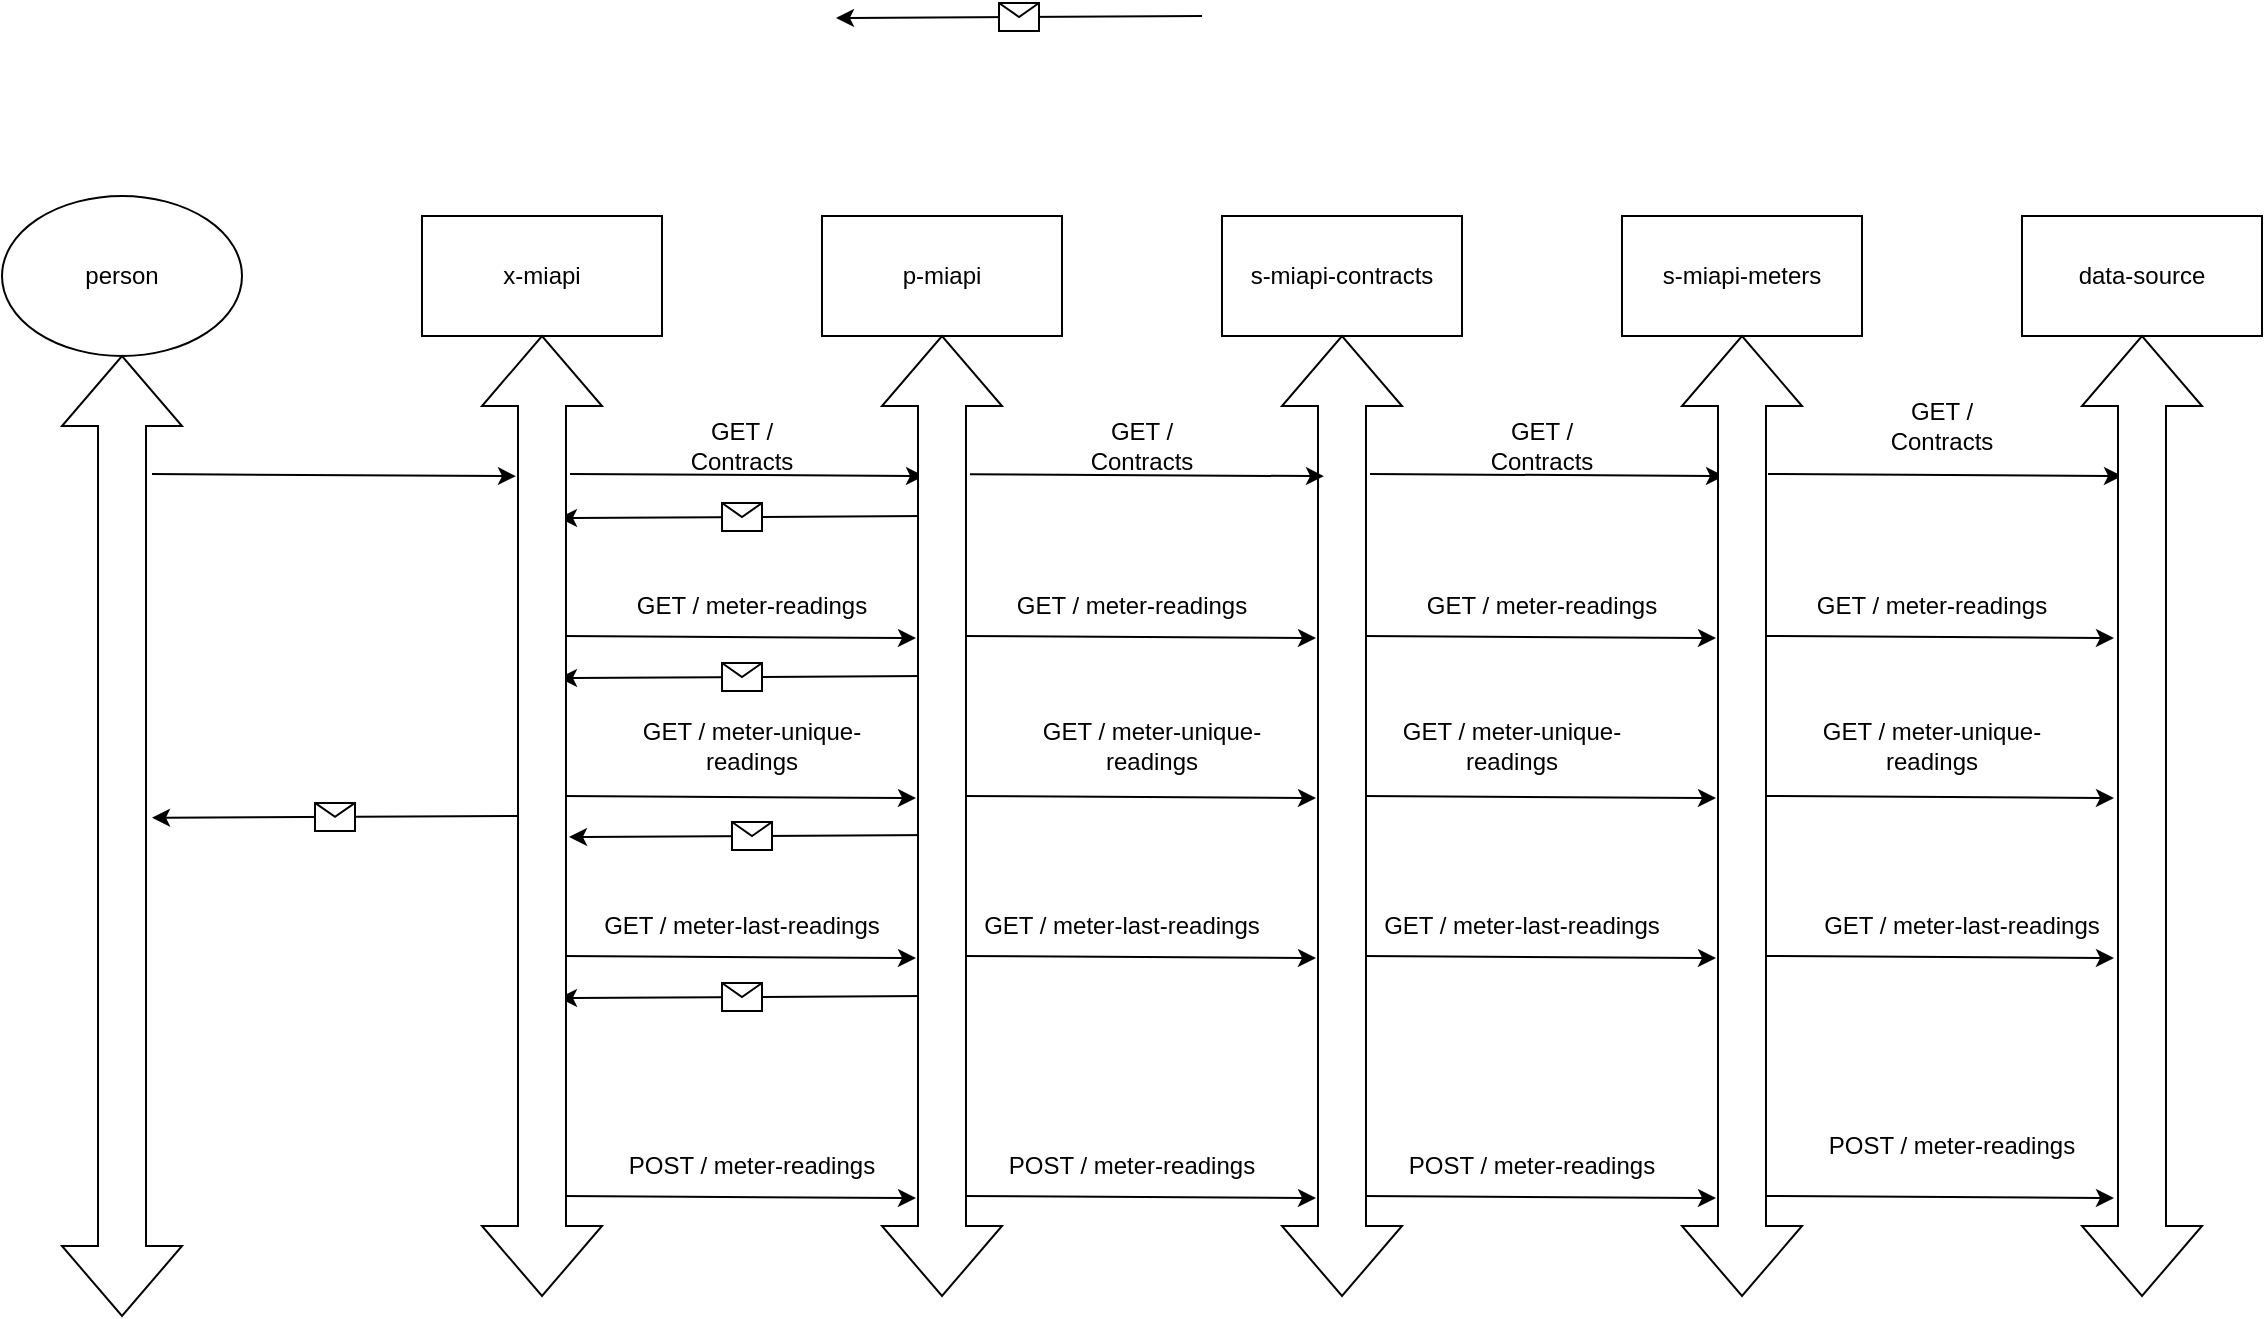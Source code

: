 <mxfile version="22.0.8" type="github">
  <diagram name="Page-1" id="Bg8vb0amJboV6Yh507zJ">
    <mxGraphModel dx="2236" dy="769" grid="1" gridSize="10" guides="1" tooltips="1" connect="1" arrows="1" fold="1" page="1" pageScale="1" pageWidth="850" pageHeight="1100" math="0" shadow="0">
      <root>
        <mxCell id="0" />
        <mxCell id="1" parent="0" />
        <mxCell id="gXaQUxc1edBTDkdp7_Vc-1" value="person" style="ellipse;whiteSpace=wrap;html=1;" vertex="1" parent="1">
          <mxGeometry x="-210" y="100" width="120" height="80" as="geometry" />
        </mxCell>
        <mxCell id="gXaQUxc1edBTDkdp7_Vc-2" value="x-miapi" style="rounded=0;whiteSpace=wrap;html=1;" vertex="1" parent="1">
          <mxGeometry y="110" width="120" height="60" as="geometry" />
        </mxCell>
        <mxCell id="gXaQUxc1edBTDkdp7_Vc-6" value="data-source" style="rounded=0;whiteSpace=wrap;html=1;" vertex="1" parent="1">
          <mxGeometry x="800" y="110" width="120" height="60" as="geometry" />
        </mxCell>
        <mxCell id="gXaQUxc1edBTDkdp7_Vc-10" value="s-miapi-meters" style="rounded=0;whiteSpace=wrap;html=1;" vertex="1" parent="1">
          <mxGeometry x="600" y="110" width="120" height="60" as="geometry" />
        </mxCell>
        <mxCell id="gXaQUxc1edBTDkdp7_Vc-12" value="s-miapi-contracts" style="rounded=0;whiteSpace=wrap;html=1;" vertex="1" parent="1">
          <mxGeometry x="400" y="110" width="120" height="60" as="geometry" />
        </mxCell>
        <mxCell id="gXaQUxc1edBTDkdp7_Vc-14" value="p-miapi" style="rounded=0;whiteSpace=wrap;html=1;" vertex="1" parent="1">
          <mxGeometry x="200" y="110" width="120" height="60" as="geometry" />
        </mxCell>
        <mxCell id="gXaQUxc1edBTDkdp7_Vc-19" value="" style="endArrow=classic;html=1;rounded=0;entryX=0.854;entryY=0.35;entryDx=0;entryDy=0;entryPerimeter=0;exitX=0.856;exitY=0.733;exitDx=0;exitDy=0;exitPerimeter=0;" edge="1" parent="1">
          <mxGeometry width="50" height="50" relative="1" as="geometry">
            <mxPoint x="270" y="600" as="sourcePoint" />
            <mxPoint x="447" y="601" as="targetPoint" />
          </mxGeometry>
        </mxCell>
        <mxCell id="gXaQUxc1edBTDkdp7_Vc-20" value="" style="endArrow=classic;html=1;rounded=0;entryX=0.854;entryY=0.35;entryDx=0;entryDy=0;entryPerimeter=0;exitX=0.856;exitY=0.733;exitDx=0;exitDy=0;exitPerimeter=0;" edge="1" parent="1">
          <mxGeometry width="50" height="50" relative="1" as="geometry">
            <mxPoint x="270" y="480" as="sourcePoint" />
            <mxPoint x="447" y="481" as="targetPoint" />
          </mxGeometry>
        </mxCell>
        <mxCell id="gXaQUxc1edBTDkdp7_Vc-21" value="" style="endArrow=classic;html=1;rounded=0;entryX=0.854;entryY=0.35;entryDx=0;entryDy=0;entryPerimeter=0;exitX=0.856;exitY=0.733;exitDx=0;exitDy=0;exitPerimeter=0;" edge="1" parent="1">
          <mxGeometry width="50" height="50" relative="1" as="geometry">
            <mxPoint x="270" y="400" as="sourcePoint" />
            <mxPoint x="447" y="401" as="targetPoint" />
          </mxGeometry>
        </mxCell>
        <mxCell id="gXaQUxc1edBTDkdp7_Vc-22" value="" style="endArrow=classic;html=1;rounded=0;entryX=0.854;entryY=0.35;entryDx=0;entryDy=0;entryPerimeter=0;exitX=0.856;exitY=0.733;exitDx=0;exitDy=0;exitPerimeter=0;" edge="1" parent="1">
          <mxGeometry width="50" height="50" relative="1" as="geometry">
            <mxPoint x="270" y="320" as="sourcePoint" />
            <mxPoint x="447" y="321" as="targetPoint" />
          </mxGeometry>
        </mxCell>
        <mxCell id="gXaQUxc1edBTDkdp7_Vc-23" value="" style="endArrow=classic;html=1;rounded=0;entryX=0.854;entryY=0.35;entryDx=0;entryDy=0;entryPerimeter=0;exitX=0.856;exitY=0.733;exitDx=0;exitDy=0;exitPerimeter=0;" edge="1" parent="1">
          <mxGeometry width="50" height="50" relative="1" as="geometry">
            <mxPoint x="474" y="239" as="sourcePoint" />
            <mxPoint x="651" y="240" as="targetPoint" />
          </mxGeometry>
        </mxCell>
        <mxCell id="gXaQUxc1edBTDkdp7_Vc-24" value="" style="endArrow=classic;html=1;rounded=0;entryX=0.854;entryY=0.35;entryDx=0;entryDy=0;entryPerimeter=0;exitX=0.856;exitY=0.733;exitDx=0;exitDy=0;exitPerimeter=0;" edge="1" parent="1">
          <mxGeometry width="50" height="50" relative="1" as="geometry">
            <mxPoint x="470" y="600" as="sourcePoint" />
            <mxPoint x="647" y="601" as="targetPoint" />
          </mxGeometry>
        </mxCell>
        <mxCell id="gXaQUxc1edBTDkdp7_Vc-25" value="" style="endArrow=classic;html=1;rounded=0;entryX=0.854;entryY=0.35;entryDx=0;entryDy=0;entryPerimeter=0;exitX=0.856;exitY=0.733;exitDx=0;exitDy=0;exitPerimeter=0;" edge="1" parent="1">
          <mxGeometry width="50" height="50" relative="1" as="geometry">
            <mxPoint x="470" y="480" as="sourcePoint" />
            <mxPoint x="647" y="481" as="targetPoint" />
          </mxGeometry>
        </mxCell>
        <mxCell id="gXaQUxc1edBTDkdp7_Vc-26" value="" style="endArrow=classic;html=1;rounded=0;entryX=0.854;entryY=0.35;entryDx=0;entryDy=0;entryPerimeter=0;exitX=0.856;exitY=0.733;exitDx=0;exitDy=0;exitPerimeter=0;" edge="1" parent="1">
          <mxGeometry width="50" height="50" relative="1" as="geometry">
            <mxPoint x="470" y="400" as="sourcePoint" />
            <mxPoint x="647" y="401" as="targetPoint" />
          </mxGeometry>
        </mxCell>
        <mxCell id="gXaQUxc1edBTDkdp7_Vc-27" value="" style="endArrow=classic;html=1;rounded=0;entryX=0.854;entryY=0.35;entryDx=0;entryDy=0;entryPerimeter=0;exitX=0.856;exitY=0.733;exitDx=0;exitDy=0;exitPerimeter=0;" edge="1" parent="1">
          <mxGeometry width="50" height="50" relative="1" as="geometry">
            <mxPoint x="470" y="320" as="sourcePoint" />
            <mxPoint x="647" y="321" as="targetPoint" />
          </mxGeometry>
        </mxCell>
        <mxCell id="gXaQUxc1edBTDkdp7_Vc-33" value="" style="endArrow=classic;html=1;rounded=0;entryX=0.854;entryY=0.35;entryDx=0;entryDy=0;entryPerimeter=0;exitX=0.856;exitY=0.733;exitDx=0;exitDy=0;exitPerimeter=0;" edge="1" parent="1">
          <mxGeometry width="50" height="50" relative="1" as="geometry">
            <mxPoint x="673" y="239" as="sourcePoint" />
            <mxPoint x="850" y="240" as="targetPoint" />
          </mxGeometry>
        </mxCell>
        <mxCell id="gXaQUxc1edBTDkdp7_Vc-34" value="" style="endArrow=classic;html=1;rounded=0;entryX=0.854;entryY=0.35;entryDx=0;entryDy=0;entryPerimeter=0;exitX=0.856;exitY=0.733;exitDx=0;exitDy=0;exitPerimeter=0;" edge="1" parent="1">
          <mxGeometry width="50" height="50" relative="1" as="geometry">
            <mxPoint x="669" y="600" as="sourcePoint" />
            <mxPoint x="846" y="601" as="targetPoint" />
          </mxGeometry>
        </mxCell>
        <mxCell id="gXaQUxc1edBTDkdp7_Vc-35" value="" style="endArrow=classic;html=1;rounded=0;entryX=0.854;entryY=0.35;entryDx=0;entryDy=0;entryPerimeter=0;exitX=0.856;exitY=0.733;exitDx=0;exitDy=0;exitPerimeter=0;" edge="1" parent="1">
          <mxGeometry width="50" height="50" relative="1" as="geometry">
            <mxPoint x="669" y="480" as="sourcePoint" />
            <mxPoint x="846" y="481" as="targetPoint" />
          </mxGeometry>
        </mxCell>
        <mxCell id="gXaQUxc1edBTDkdp7_Vc-36" value="" style="endArrow=classic;html=1;rounded=0;entryX=0.854;entryY=0.35;entryDx=0;entryDy=0;entryPerimeter=0;exitX=0.856;exitY=0.733;exitDx=0;exitDy=0;exitPerimeter=0;" edge="1" parent="1">
          <mxGeometry width="50" height="50" relative="1" as="geometry">
            <mxPoint x="669" y="400" as="sourcePoint" />
            <mxPoint x="846" y="401" as="targetPoint" />
          </mxGeometry>
        </mxCell>
        <mxCell id="gXaQUxc1edBTDkdp7_Vc-37" value="" style="endArrow=classic;html=1;rounded=0;entryX=0.854;entryY=0.35;entryDx=0;entryDy=0;entryPerimeter=0;exitX=0.856;exitY=0.733;exitDx=0;exitDy=0;exitPerimeter=0;" edge="1" parent="1">
          <mxGeometry width="50" height="50" relative="1" as="geometry">
            <mxPoint x="669" y="320" as="sourcePoint" />
            <mxPoint x="846" y="321" as="targetPoint" />
          </mxGeometry>
        </mxCell>
        <mxCell id="gXaQUxc1edBTDkdp7_Vc-38" value="" style="endArrow=classic;html=1;rounded=0;entryX=0.854;entryY=0.35;entryDx=0;entryDy=0;entryPerimeter=0;exitX=0.856;exitY=0.733;exitDx=0;exitDy=0;exitPerimeter=0;" edge="1" parent="1">
          <mxGeometry width="50" height="50" relative="1" as="geometry">
            <mxPoint x="74" y="239" as="sourcePoint" />
            <mxPoint x="251" y="240" as="targetPoint" />
          </mxGeometry>
        </mxCell>
        <mxCell id="gXaQUxc1edBTDkdp7_Vc-39" value="" style="endArrow=classic;html=1;rounded=0;entryX=0.854;entryY=0.35;entryDx=0;entryDy=0;entryPerimeter=0;exitX=0.856;exitY=0.733;exitDx=0;exitDy=0;exitPerimeter=0;" edge="1" parent="1">
          <mxGeometry width="50" height="50" relative="1" as="geometry">
            <mxPoint x="70" y="600" as="sourcePoint" />
            <mxPoint x="247" y="601" as="targetPoint" />
          </mxGeometry>
        </mxCell>
        <mxCell id="gXaQUxc1edBTDkdp7_Vc-40" value="" style="endArrow=classic;html=1;rounded=0;entryX=0.854;entryY=0.35;entryDx=0;entryDy=0;entryPerimeter=0;exitX=0.856;exitY=0.733;exitDx=0;exitDy=0;exitPerimeter=0;" edge="1" parent="1">
          <mxGeometry width="50" height="50" relative="1" as="geometry">
            <mxPoint x="70" y="480" as="sourcePoint" />
            <mxPoint x="247" y="481" as="targetPoint" />
          </mxGeometry>
        </mxCell>
        <mxCell id="gXaQUxc1edBTDkdp7_Vc-41" value="" style="endArrow=classic;html=1;rounded=0;entryX=0.854;entryY=0.35;entryDx=0;entryDy=0;entryPerimeter=0;exitX=0.856;exitY=0.733;exitDx=0;exitDy=0;exitPerimeter=0;" edge="1" parent="1">
          <mxGeometry width="50" height="50" relative="1" as="geometry">
            <mxPoint x="70" y="400" as="sourcePoint" />
            <mxPoint x="247" y="401" as="targetPoint" />
          </mxGeometry>
        </mxCell>
        <mxCell id="gXaQUxc1edBTDkdp7_Vc-42" value="" style="endArrow=classic;html=1;rounded=0;entryX=0.854;entryY=0.35;entryDx=0;entryDy=0;entryPerimeter=0;exitX=0.856;exitY=0.733;exitDx=0;exitDy=0;exitPerimeter=0;" edge="1" parent="1">
          <mxGeometry width="50" height="50" relative="1" as="geometry">
            <mxPoint x="70" y="320" as="sourcePoint" />
            <mxPoint x="247" y="321" as="targetPoint" />
          </mxGeometry>
        </mxCell>
        <mxCell id="gXaQUxc1edBTDkdp7_Vc-43" value="GET / Contracts" style="text;html=1;strokeColor=none;fillColor=none;align=center;verticalAlign=middle;whiteSpace=wrap;rounded=0;" vertex="1" parent="1">
          <mxGeometry x="330" y="210" width="60" height="30" as="geometry" />
        </mxCell>
        <mxCell id="gXaQUxc1edBTDkdp7_Vc-44" value="GET / Contracts" style="text;html=1;strokeColor=none;fillColor=none;align=center;verticalAlign=middle;whiteSpace=wrap;rounded=0;" vertex="1" parent="1">
          <mxGeometry x="130" y="210" width="60" height="30" as="geometry" />
        </mxCell>
        <mxCell id="gXaQUxc1edBTDkdp7_Vc-45" value="GET / Contracts" style="text;html=1;strokeColor=none;fillColor=none;align=center;verticalAlign=middle;whiteSpace=wrap;rounded=0;" vertex="1" parent="1">
          <mxGeometry x="530" y="210" width="60" height="30" as="geometry" />
        </mxCell>
        <mxCell id="gXaQUxc1edBTDkdp7_Vc-46" value="GET / meter-readings" style="text;html=1;strokeColor=none;fillColor=none;align=center;verticalAlign=middle;whiteSpace=wrap;rounded=0;" vertex="1" parent="1">
          <mxGeometry x="100" y="290" width="130" height="30" as="geometry" />
        </mxCell>
        <mxCell id="gXaQUxc1edBTDkdp7_Vc-48" value="GET / meter-unique-readings" style="text;html=1;strokeColor=none;fillColor=none;align=center;verticalAlign=middle;whiteSpace=wrap;rounded=0;" vertex="1" parent="1">
          <mxGeometry x="90" y="360" width="150" height="30" as="geometry" />
        </mxCell>
        <mxCell id="gXaQUxc1edBTDkdp7_Vc-49" value="GET / meter-last-readings" style="text;html=1;strokeColor=none;fillColor=none;align=center;verticalAlign=middle;whiteSpace=wrap;rounded=0;" vertex="1" parent="1">
          <mxGeometry x="90" y="450" width="140" height="30" as="geometry" />
        </mxCell>
        <mxCell id="gXaQUxc1edBTDkdp7_Vc-51" value="POST / meter-readings" style="text;html=1;strokeColor=none;fillColor=none;align=center;verticalAlign=middle;whiteSpace=wrap;rounded=0;" vertex="1" parent="1">
          <mxGeometry x="100" y="570" width="130" height="30" as="geometry" />
        </mxCell>
        <mxCell id="gXaQUxc1edBTDkdp7_Vc-52" value="GET / meter-readings" style="text;html=1;strokeColor=none;fillColor=none;align=center;verticalAlign=middle;whiteSpace=wrap;rounded=0;" vertex="1" parent="1">
          <mxGeometry x="495" y="290" width="130" height="30" as="geometry" />
        </mxCell>
        <mxCell id="gXaQUxc1edBTDkdp7_Vc-53" value="GET / meter-readings" style="text;html=1;strokeColor=none;fillColor=none;align=center;verticalAlign=middle;whiteSpace=wrap;rounded=0;" vertex="1" parent="1">
          <mxGeometry x="290" y="290" width="130" height="30" as="geometry" />
        </mxCell>
        <mxCell id="gXaQUxc1edBTDkdp7_Vc-54" value="GET / meter-unique-readings" style="text;html=1;strokeColor=none;fillColor=none;align=center;verticalAlign=middle;whiteSpace=wrap;rounded=0;" vertex="1" parent="1">
          <mxGeometry x="470" y="360" width="150" height="30" as="geometry" />
        </mxCell>
        <mxCell id="gXaQUxc1edBTDkdp7_Vc-55" value="GET / meter-unique-readings" style="text;html=1;strokeColor=none;fillColor=none;align=center;verticalAlign=middle;whiteSpace=wrap;rounded=0;" vertex="1" parent="1">
          <mxGeometry x="290" y="360" width="150" height="30" as="geometry" />
        </mxCell>
        <mxCell id="gXaQUxc1edBTDkdp7_Vc-57" value="GET / meter-last-readings" style="text;html=1;strokeColor=none;fillColor=none;align=center;verticalAlign=middle;whiteSpace=wrap;rounded=0;" vertex="1" parent="1">
          <mxGeometry x="480" y="450" width="140" height="30" as="geometry" />
        </mxCell>
        <mxCell id="gXaQUxc1edBTDkdp7_Vc-58" value="GET / meter-last-readings" style="text;html=1;strokeColor=none;fillColor=none;align=center;verticalAlign=middle;whiteSpace=wrap;rounded=0;" vertex="1" parent="1">
          <mxGeometry x="280" y="450" width="140" height="30" as="geometry" />
        </mxCell>
        <mxCell id="gXaQUxc1edBTDkdp7_Vc-61" value="POST / meter-readings" style="text;html=1;strokeColor=none;fillColor=none;align=center;verticalAlign=middle;whiteSpace=wrap;rounded=0;" vertex="1" parent="1">
          <mxGeometry x="490" y="570" width="130" height="30" as="geometry" />
        </mxCell>
        <mxCell id="gXaQUxc1edBTDkdp7_Vc-62" value="POST / meter-readings" style="text;html=1;strokeColor=none;fillColor=none;align=center;verticalAlign=middle;whiteSpace=wrap;rounded=0;" vertex="1" parent="1">
          <mxGeometry x="290" y="570" width="130" height="30" as="geometry" />
        </mxCell>
        <mxCell id="gXaQUxc1edBTDkdp7_Vc-65" value="GET / Contracts" style="text;html=1;strokeColor=none;fillColor=none;align=center;verticalAlign=middle;whiteSpace=wrap;rounded=0;" vertex="1" parent="1">
          <mxGeometry x="730" y="200" width="60" height="30" as="geometry" />
        </mxCell>
        <mxCell id="gXaQUxc1edBTDkdp7_Vc-67" value="GET / meter-readings" style="text;html=1;strokeColor=none;fillColor=none;align=center;verticalAlign=middle;whiteSpace=wrap;rounded=0;" vertex="1" parent="1">
          <mxGeometry x="690" y="290" width="130" height="30" as="geometry" />
        </mxCell>
        <mxCell id="gXaQUxc1edBTDkdp7_Vc-70" value="GET / meter-unique-readings" style="text;html=1;strokeColor=none;fillColor=none;align=center;verticalAlign=middle;whiteSpace=wrap;rounded=0;" vertex="1" parent="1">
          <mxGeometry x="680" y="360" width="150" height="30" as="geometry" />
        </mxCell>
        <mxCell id="gXaQUxc1edBTDkdp7_Vc-73" value="GET / meter-last-readings" style="text;html=1;strokeColor=none;fillColor=none;align=center;verticalAlign=middle;whiteSpace=wrap;rounded=0;" vertex="1" parent="1">
          <mxGeometry x="700" y="450" width="140" height="30" as="geometry" />
        </mxCell>
        <mxCell id="gXaQUxc1edBTDkdp7_Vc-75" value="POST / meter-readings" style="text;html=1;strokeColor=none;fillColor=none;align=center;verticalAlign=middle;whiteSpace=wrap;rounded=0;" vertex="1" parent="1">
          <mxGeometry x="700" y="560" width="130" height="30" as="geometry" />
        </mxCell>
        <mxCell id="gXaQUxc1edBTDkdp7_Vc-84" value="" style="endArrow=classic;html=1;rounded=0;exitX=0.5;exitY=0;exitDx=0;exitDy=18;exitPerimeter=0;entryX=0.519;entryY=0.75;entryDx=0;entryDy=0;entryPerimeter=0;" edge="1" parent="1">
          <mxGeometry relative="1" as="geometry">
            <mxPoint x="251.5" y="260" as="sourcePoint" />
            <mxPoint x="68.5" y="261" as="targetPoint" />
          </mxGeometry>
        </mxCell>
        <mxCell id="gXaQUxc1edBTDkdp7_Vc-85" value="" style="shape=message;html=1;outlineConnect=0;" vertex="1" parent="gXaQUxc1edBTDkdp7_Vc-84">
          <mxGeometry width="20" height="14" relative="1" as="geometry">
            <mxPoint x="-10" y="-7" as="offset" />
          </mxGeometry>
        </mxCell>
        <mxCell id="gXaQUxc1edBTDkdp7_Vc-86" value="" style="endArrow=classic;html=1;rounded=0;exitX=0.5;exitY=0;exitDx=0;exitDy=18;exitPerimeter=0;entryX=0.519;entryY=0.75;entryDx=0;entryDy=0;entryPerimeter=0;" edge="1" parent="1">
          <mxGeometry relative="1" as="geometry">
            <mxPoint x="251.5" y="340" as="sourcePoint" />
            <mxPoint x="68.5" y="341" as="targetPoint" />
          </mxGeometry>
        </mxCell>
        <mxCell id="gXaQUxc1edBTDkdp7_Vc-87" value="" style="shape=message;html=1;outlineConnect=0;" vertex="1" parent="gXaQUxc1edBTDkdp7_Vc-86">
          <mxGeometry width="20" height="14" relative="1" as="geometry">
            <mxPoint x="-10" y="-7" as="offset" />
          </mxGeometry>
        </mxCell>
        <mxCell id="gXaQUxc1edBTDkdp7_Vc-88" value="" style="endArrow=classic;html=1;rounded=0;exitX=0.5;exitY=0;exitDx=0;exitDy=18;exitPerimeter=0;entryX=0.519;entryY=0.75;entryDx=0;entryDy=0;entryPerimeter=0;" edge="1" parent="1">
          <mxGeometry relative="1" as="geometry">
            <mxPoint x="251.5" y="500" as="sourcePoint" />
            <mxPoint x="68.5" y="501" as="targetPoint" />
          </mxGeometry>
        </mxCell>
        <mxCell id="gXaQUxc1edBTDkdp7_Vc-89" value="" style="shape=message;html=1;outlineConnect=0;" vertex="1" parent="gXaQUxc1edBTDkdp7_Vc-88">
          <mxGeometry width="20" height="14" relative="1" as="geometry">
            <mxPoint x="-10" y="-7" as="offset" />
          </mxGeometry>
        </mxCell>
        <mxCell id="gXaQUxc1edBTDkdp7_Vc-90" value="" style="endArrow=classic;html=1;rounded=0;exitX=0.5;exitY=0;exitDx=0;exitDy=18;exitPerimeter=0;entryX=0.519;entryY=0.75;entryDx=0;entryDy=0;entryPerimeter=0;" edge="1" parent="1">
          <mxGeometry relative="1" as="geometry">
            <mxPoint x="256.5" y="419.5" as="sourcePoint" />
            <mxPoint x="73.5" y="420.5" as="targetPoint" />
          </mxGeometry>
        </mxCell>
        <mxCell id="gXaQUxc1edBTDkdp7_Vc-91" value="" style="shape=message;html=1;outlineConnect=0;" vertex="1" parent="gXaQUxc1edBTDkdp7_Vc-90">
          <mxGeometry width="20" height="14" relative="1" as="geometry">
            <mxPoint x="-10" y="-7" as="offset" />
          </mxGeometry>
        </mxCell>
        <mxCell id="gXaQUxc1edBTDkdp7_Vc-92" value="" style="endArrow=classic;html=1;rounded=0;exitX=0.5;exitY=0;exitDx=0;exitDy=18;exitPerimeter=0;entryX=0.519;entryY=0.75;entryDx=0;entryDy=0;entryPerimeter=0;" edge="1" parent="1">
          <mxGeometry relative="1" as="geometry">
            <mxPoint x="390" y="10" as="sourcePoint" />
            <mxPoint x="207" y="11" as="targetPoint" />
          </mxGeometry>
        </mxCell>
        <mxCell id="gXaQUxc1edBTDkdp7_Vc-93" value="" style="shape=message;html=1;outlineConnect=0;" vertex="1" parent="gXaQUxc1edBTDkdp7_Vc-92">
          <mxGeometry width="20" height="14" relative="1" as="geometry">
            <mxPoint x="-10" y="-7" as="offset" />
          </mxGeometry>
        </mxCell>
        <mxCell id="gXaQUxc1edBTDkdp7_Vc-7" value="" style="html=1;shadow=0;dashed=0;align=center;verticalAlign=middle;shape=mxgraph.arrows2.twoWayArrow;dy=0.6;dx=35;rotation=-90;" vertex="1" parent="1">
          <mxGeometry x="-180" y="380" width="480" height="60" as="geometry" />
        </mxCell>
        <mxCell id="gXaQUxc1edBTDkdp7_Vc-9" value="" style="html=1;shadow=0;dashed=0;align=center;verticalAlign=middle;shape=mxgraph.arrows2.twoWayArrow;dy=0.6;dx=35;rotation=-90;" vertex="1" parent="1">
          <mxGeometry x="-390" y="390" width="480" height="60" as="geometry" />
        </mxCell>
        <mxCell id="gXaQUxc1edBTDkdp7_Vc-11" value="" style="html=1;shadow=0;dashed=0;align=center;verticalAlign=middle;shape=mxgraph.arrows2.twoWayArrow;dy=0.6;dx=35;rotation=-90;" vertex="1" parent="1">
          <mxGeometry x="420" y="380" width="480" height="60" as="geometry" />
        </mxCell>
        <mxCell id="gXaQUxc1edBTDkdp7_Vc-13" value="" style="html=1;shadow=0;dashed=0;align=center;verticalAlign=middle;shape=mxgraph.arrows2.twoWayArrow;dy=0.6;dx=35;rotation=-90;" vertex="1" parent="1">
          <mxGeometry x="220" y="380" width="480" height="60" as="geometry" />
        </mxCell>
        <mxCell id="gXaQUxc1edBTDkdp7_Vc-15" value="" style="html=1;shadow=0;dashed=0;align=center;verticalAlign=middle;shape=mxgraph.arrows2.twoWayArrow;dy=0.6;dx=35;rotation=-90;" vertex="1" parent="1">
          <mxGeometry x="20" y="380" width="480" height="60" as="geometry" />
        </mxCell>
        <mxCell id="gXaQUxc1edBTDkdp7_Vc-16" value="" style="html=1;shadow=0;dashed=0;align=center;verticalAlign=middle;shape=mxgraph.arrows2.twoWayArrow;dy=0.6;dx=35;rotation=-90;" vertex="1" parent="1">
          <mxGeometry x="620" y="380" width="480" height="60" as="geometry" />
        </mxCell>
        <mxCell id="gXaQUxc1edBTDkdp7_Vc-17" value="" style="endArrow=classic;html=1;rounded=0;exitX=0.877;exitY=0.75;exitDx=0;exitDy=0;exitPerimeter=0;entryX=0.854;entryY=0.283;entryDx=0;entryDy=0;entryPerimeter=0;" edge="1" parent="1" source="gXaQUxc1edBTDkdp7_Vc-9" target="gXaQUxc1edBTDkdp7_Vc-7">
          <mxGeometry width="50" height="50" relative="1" as="geometry">
            <mxPoint x="-260" y="460" as="sourcePoint" />
            <mxPoint x="-134" y="407" as="targetPoint" />
            <Array as="points" />
          </mxGeometry>
        </mxCell>
        <mxCell id="gXaQUxc1edBTDkdp7_Vc-82" value="" style="endArrow=classic;html=1;rounded=0;exitX=0.5;exitY=0;exitDx=0;exitDy=18;exitPerimeter=0;entryX=0.519;entryY=0.75;entryDx=0;entryDy=0;entryPerimeter=0;" edge="1" parent="1" source="gXaQUxc1edBTDkdp7_Vc-7" target="gXaQUxc1edBTDkdp7_Vc-9">
          <mxGeometry relative="1" as="geometry">
            <mxPoint x="-190" y="579.5" as="sourcePoint" />
            <mxPoint x="-300" y="579.5" as="targetPoint" />
          </mxGeometry>
        </mxCell>
        <mxCell id="gXaQUxc1edBTDkdp7_Vc-83" value="" style="shape=message;html=1;outlineConnect=0;" vertex="1" parent="gXaQUxc1edBTDkdp7_Vc-82">
          <mxGeometry width="20" height="14" relative="1" as="geometry">
            <mxPoint x="-10" y="-7" as="offset" />
          </mxGeometry>
        </mxCell>
        <mxCell id="gXaQUxc1edBTDkdp7_Vc-18" value="" style="endArrow=classic;html=1;rounded=0;entryX=0.854;entryY=0.35;entryDx=0;entryDy=0;entryPerimeter=0;exitX=0.856;exitY=0.733;exitDx=0;exitDy=0;exitPerimeter=0;" edge="1" parent="1" source="gXaQUxc1edBTDkdp7_Vc-15" target="gXaQUxc1edBTDkdp7_Vc-13">
          <mxGeometry width="50" height="50" relative="1" as="geometry">
            <mxPoint x="220" y="590" as="sourcePoint" />
            <mxPoint x="270" y="540" as="targetPoint" />
          </mxGeometry>
        </mxCell>
      </root>
    </mxGraphModel>
  </diagram>
</mxfile>
